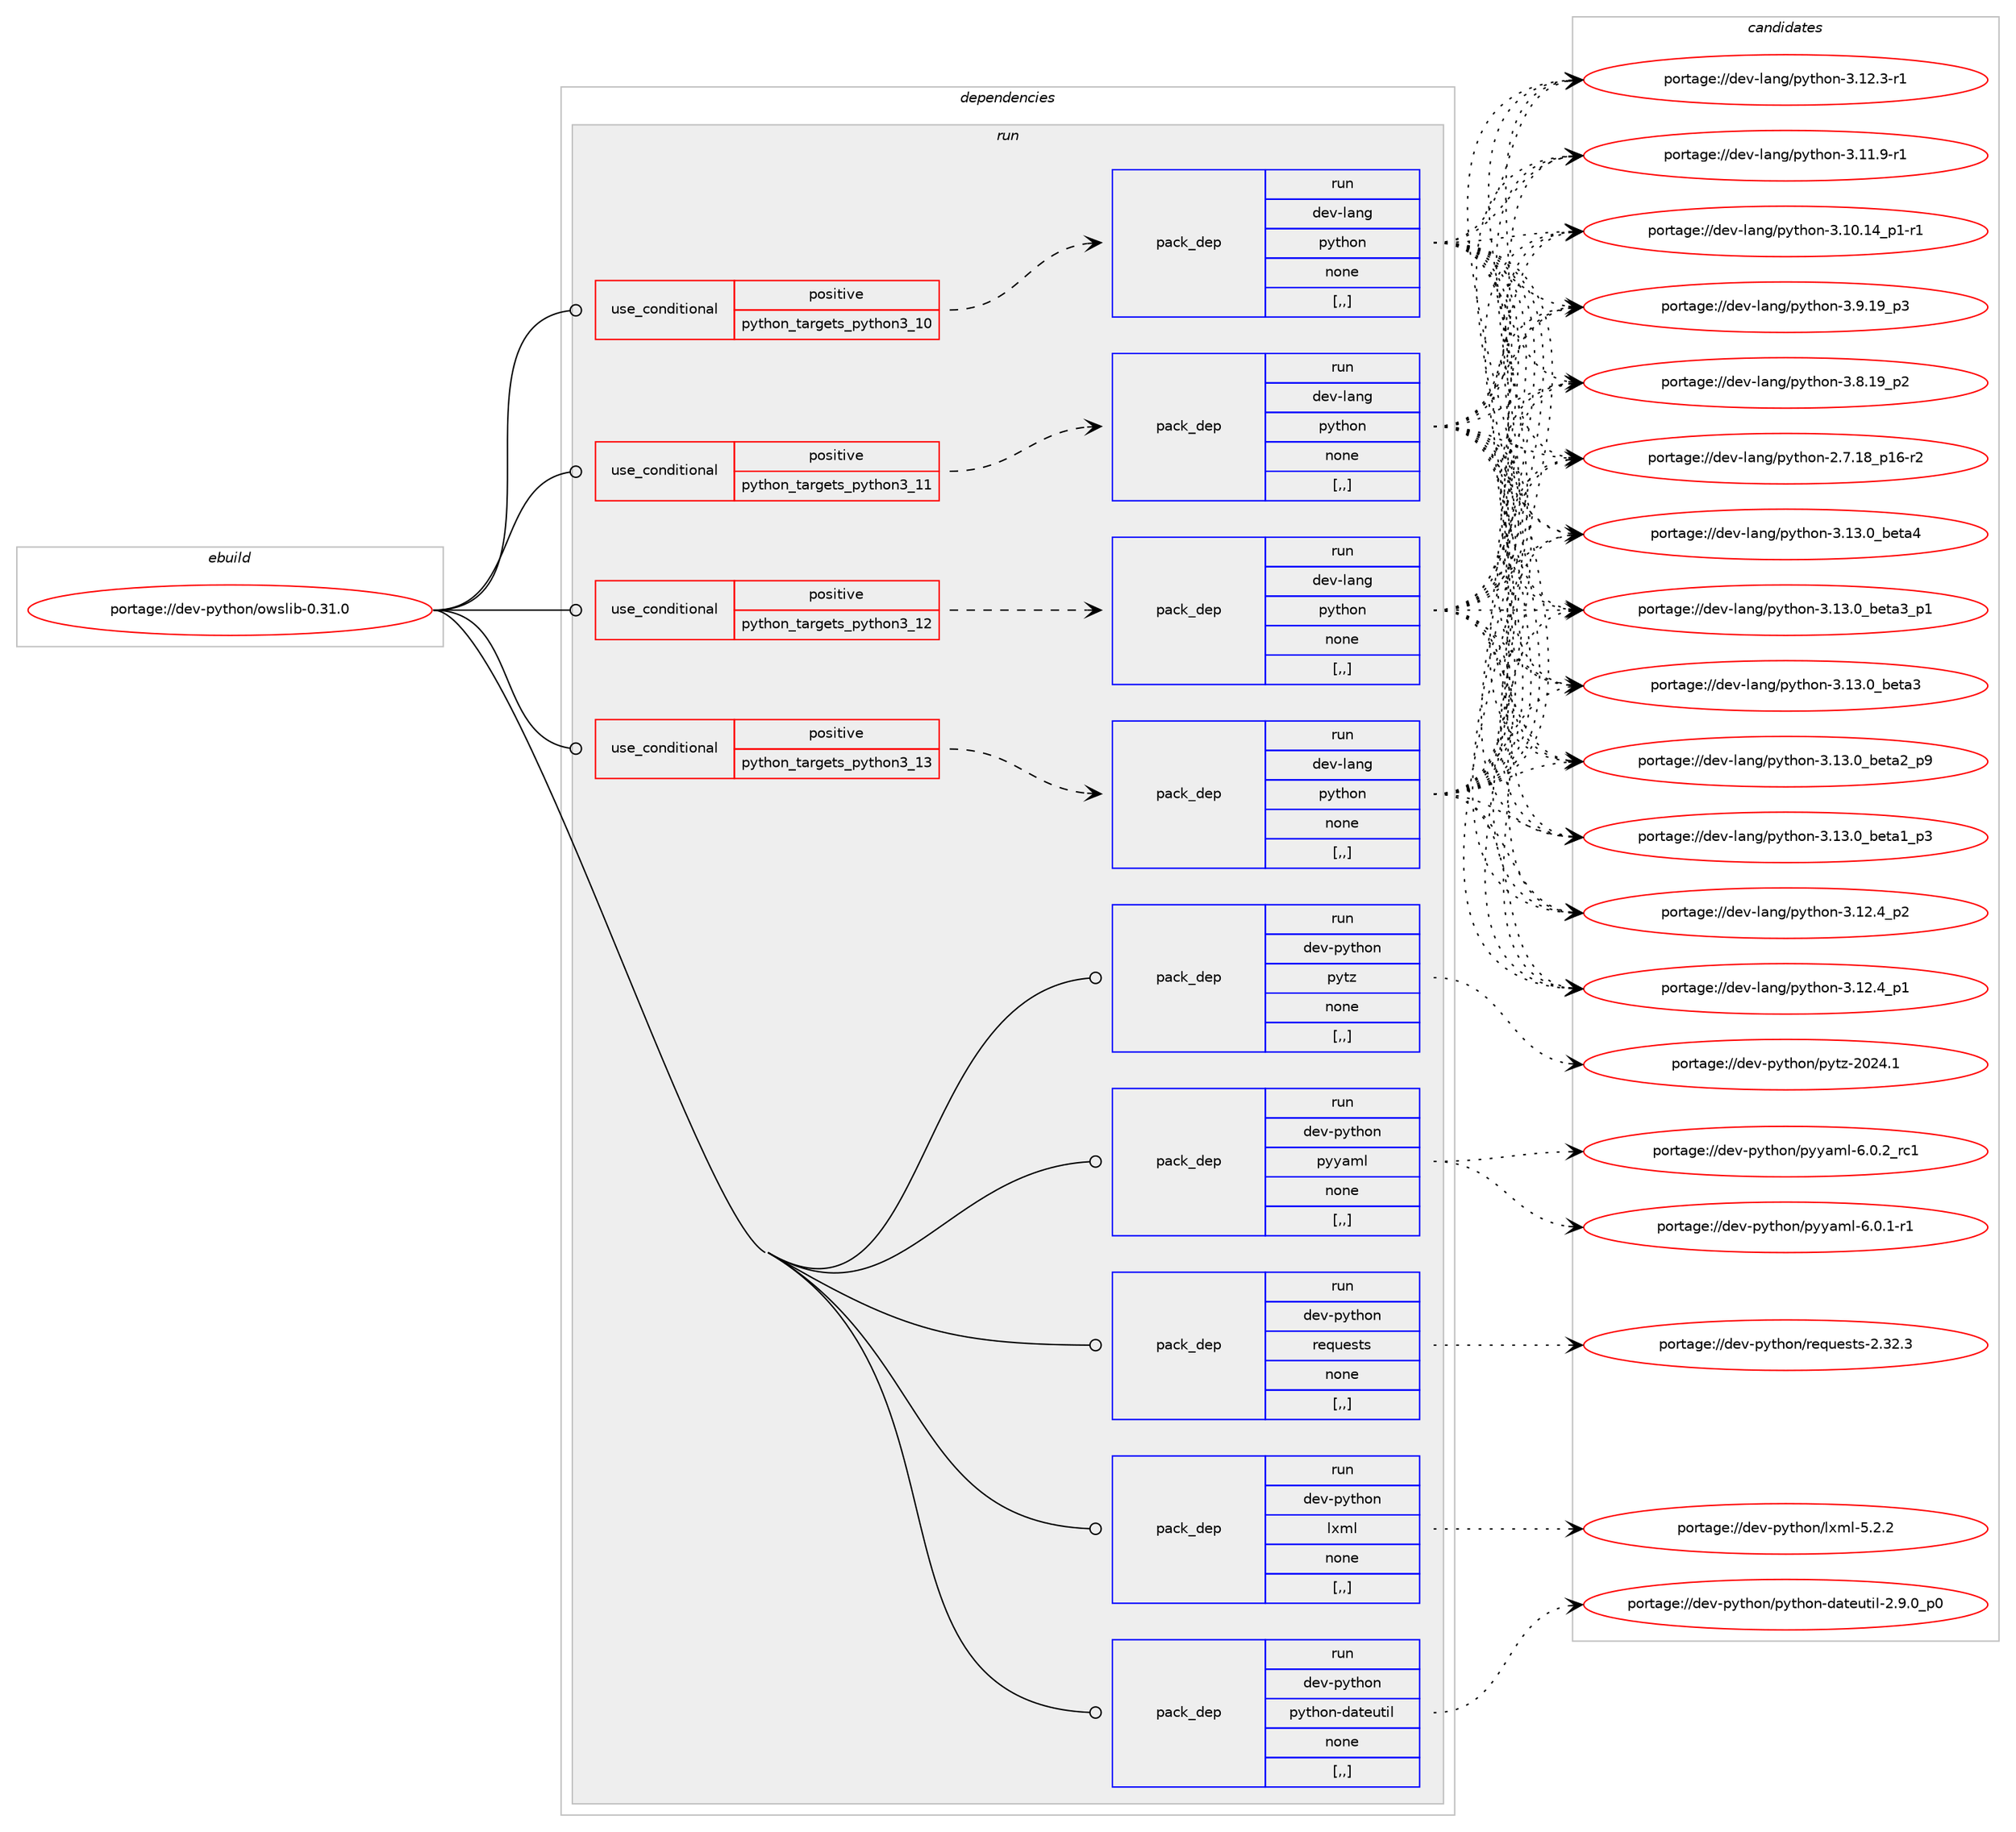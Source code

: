 digraph prolog {

# *************
# Graph options
# *************

newrank=true;
concentrate=true;
compound=true;
graph [rankdir=LR,fontname=Helvetica,fontsize=10,ranksep=1.5];#, ranksep=2.5, nodesep=0.2];
edge  [arrowhead=vee];
node  [fontname=Helvetica,fontsize=10];

# **********
# The ebuild
# **********

subgraph cluster_leftcol {
color=gray;
label=<<i>ebuild</i>>;
id [label="portage://dev-python/owslib-0.31.0", color=red, width=4, href="../dev-python/owslib-0.31.0.svg"];
}

# ****************
# The dependencies
# ****************

subgraph cluster_midcol {
color=gray;
label=<<i>dependencies</i>>;
subgraph cluster_compile {
fillcolor="#eeeeee";
style=filled;
label=<<i>compile</i>>;
}
subgraph cluster_compileandrun {
fillcolor="#eeeeee";
style=filled;
label=<<i>compile and run</i>>;
}
subgraph cluster_run {
fillcolor="#eeeeee";
style=filled;
label=<<i>run</i>>;
subgraph cond35609 {
dependency153439 [label=<<TABLE BORDER="0" CELLBORDER="1" CELLSPACING="0" CELLPADDING="4"><TR><TD ROWSPAN="3" CELLPADDING="10">use_conditional</TD></TR><TR><TD>positive</TD></TR><TR><TD>python_targets_python3_10</TD></TR></TABLE>>, shape=none, color=red];
subgraph pack116581 {
dependency153440 [label=<<TABLE BORDER="0" CELLBORDER="1" CELLSPACING="0" CELLPADDING="4" WIDTH="220"><TR><TD ROWSPAN="6" CELLPADDING="30">pack_dep</TD></TR><TR><TD WIDTH="110">run</TD></TR><TR><TD>dev-lang</TD></TR><TR><TD>python</TD></TR><TR><TD>none</TD></TR><TR><TD>[,,]</TD></TR></TABLE>>, shape=none, color=blue];
}
dependency153439:e -> dependency153440:w [weight=20,style="dashed",arrowhead="vee"];
}
id:e -> dependency153439:w [weight=20,style="solid",arrowhead="odot"];
subgraph cond35610 {
dependency153441 [label=<<TABLE BORDER="0" CELLBORDER="1" CELLSPACING="0" CELLPADDING="4"><TR><TD ROWSPAN="3" CELLPADDING="10">use_conditional</TD></TR><TR><TD>positive</TD></TR><TR><TD>python_targets_python3_11</TD></TR></TABLE>>, shape=none, color=red];
subgraph pack116582 {
dependency153442 [label=<<TABLE BORDER="0" CELLBORDER="1" CELLSPACING="0" CELLPADDING="4" WIDTH="220"><TR><TD ROWSPAN="6" CELLPADDING="30">pack_dep</TD></TR><TR><TD WIDTH="110">run</TD></TR><TR><TD>dev-lang</TD></TR><TR><TD>python</TD></TR><TR><TD>none</TD></TR><TR><TD>[,,]</TD></TR></TABLE>>, shape=none, color=blue];
}
dependency153441:e -> dependency153442:w [weight=20,style="dashed",arrowhead="vee"];
}
id:e -> dependency153441:w [weight=20,style="solid",arrowhead="odot"];
subgraph cond35611 {
dependency153443 [label=<<TABLE BORDER="0" CELLBORDER="1" CELLSPACING="0" CELLPADDING="4"><TR><TD ROWSPAN="3" CELLPADDING="10">use_conditional</TD></TR><TR><TD>positive</TD></TR><TR><TD>python_targets_python3_12</TD></TR></TABLE>>, shape=none, color=red];
subgraph pack116583 {
dependency153444 [label=<<TABLE BORDER="0" CELLBORDER="1" CELLSPACING="0" CELLPADDING="4" WIDTH="220"><TR><TD ROWSPAN="6" CELLPADDING="30">pack_dep</TD></TR><TR><TD WIDTH="110">run</TD></TR><TR><TD>dev-lang</TD></TR><TR><TD>python</TD></TR><TR><TD>none</TD></TR><TR><TD>[,,]</TD></TR></TABLE>>, shape=none, color=blue];
}
dependency153443:e -> dependency153444:w [weight=20,style="dashed",arrowhead="vee"];
}
id:e -> dependency153443:w [weight=20,style="solid",arrowhead="odot"];
subgraph cond35612 {
dependency153445 [label=<<TABLE BORDER="0" CELLBORDER="1" CELLSPACING="0" CELLPADDING="4"><TR><TD ROWSPAN="3" CELLPADDING="10">use_conditional</TD></TR><TR><TD>positive</TD></TR><TR><TD>python_targets_python3_13</TD></TR></TABLE>>, shape=none, color=red];
subgraph pack116584 {
dependency153446 [label=<<TABLE BORDER="0" CELLBORDER="1" CELLSPACING="0" CELLPADDING="4" WIDTH="220"><TR><TD ROWSPAN="6" CELLPADDING="30">pack_dep</TD></TR><TR><TD WIDTH="110">run</TD></TR><TR><TD>dev-lang</TD></TR><TR><TD>python</TD></TR><TR><TD>none</TD></TR><TR><TD>[,,]</TD></TR></TABLE>>, shape=none, color=blue];
}
dependency153445:e -> dependency153446:w [weight=20,style="dashed",arrowhead="vee"];
}
id:e -> dependency153445:w [weight=20,style="solid",arrowhead="odot"];
subgraph pack116585 {
dependency153447 [label=<<TABLE BORDER="0" CELLBORDER="1" CELLSPACING="0" CELLPADDING="4" WIDTH="220"><TR><TD ROWSPAN="6" CELLPADDING="30">pack_dep</TD></TR><TR><TD WIDTH="110">run</TD></TR><TR><TD>dev-python</TD></TR><TR><TD>lxml</TD></TR><TR><TD>none</TD></TR><TR><TD>[,,]</TD></TR></TABLE>>, shape=none, color=blue];
}
id:e -> dependency153447:w [weight=20,style="solid",arrowhead="odot"];
subgraph pack116586 {
dependency153448 [label=<<TABLE BORDER="0" CELLBORDER="1" CELLSPACING="0" CELLPADDING="4" WIDTH="220"><TR><TD ROWSPAN="6" CELLPADDING="30">pack_dep</TD></TR><TR><TD WIDTH="110">run</TD></TR><TR><TD>dev-python</TD></TR><TR><TD>python-dateutil</TD></TR><TR><TD>none</TD></TR><TR><TD>[,,]</TD></TR></TABLE>>, shape=none, color=blue];
}
id:e -> dependency153448:w [weight=20,style="solid",arrowhead="odot"];
subgraph pack116587 {
dependency153449 [label=<<TABLE BORDER="0" CELLBORDER="1" CELLSPACING="0" CELLPADDING="4" WIDTH="220"><TR><TD ROWSPAN="6" CELLPADDING="30">pack_dep</TD></TR><TR><TD WIDTH="110">run</TD></TR><TR><TD>dev-python</TD></TR><TR><TD>pytz</TD></TR><TR><TD>none</TD></TR><TR><TD>[,,]</TD></TR></TABLE>>, shape=none, color=blue];
}
id:e -> dependency153449:w [weight=20,style="solid",arrowhead="odot"];
subgraph pack116588 {
dependency153450 [label=<<TABLE BORDER="0" CELLBORDER="1" CELLSPACING="0" CELLPADDING="4" WIDTH="220"><TR><TD ROWSPAN="6" CELLPADDING="30">pack_dep</TD></TR><TR><TD WIDTH="110">run</TD></TR><TR><TD>dev-python</TD></TR><TR><TD>pyyaml</TD></TR><TR><TD>none</TD></TR><TR><TD>[,,]</TD></TR></TABLE>>, shape=none, color=blue];
}
id:e -> dependency153450:w [weight=20,style="solid",arrowhead="odot"];
subgraph pack116589 {
dependency153451 [label=<<TABLE BORDER="0" CELLBORDER="1" CELLSPACING="0" CELLPADDING="4" WIDTH="220"><TR><TD ROWSPAN="6" CELLPADDING="30">pack_dep</TD></TR><TR><TD WIDTH="110">run</TD></TR><TR><TD>dev-python</TD></TR><TR><TD>requests</TD></TR><TR><TD>none</TD></TR><TR><TD>[,,]</TD></TR></TABLE>>, shape=none, color=blue];
}
id:e -> dependency153451:w [weight=20,style="solid",arrowhead="odot"];
}
}

# **************
# The candidates
# **************

subgraph cluster_choices {
rank=same;
color=gray;
label=<<i>candidates</i>>;

subgraph choice116581 {
color=black;
nodesep=1;
choice1001011184510897110103471121211161041111104551464951464895981011169752 [label="portage://dev-lang/python-3.13.0_beta4", color=red, width=4,href="../dev-lang/python-3.13.0_beta4.svg"];
choice10010111845108971101034711212111610411111045514649514648959810111697519511249 [label="portage://dev-lang/python-3.13.0_beta3_p1", color=red, width=4,href="../dev-lang/python-3.13.0_beta3_p1.svg"];
choice1001011184510897110103471121211161041111104551464951464895981011169751 [label="portage://dev-lang/python-3.13.0_beta3", color=red, width=4,href="../dev-lang/python-3.13.0_beta3.svg"];
choice10010111845108971101034711212111610411111045514649514648959810111697509511257 [label="portage://dev-lang/python-3.13.0_beta2_p9", color=red, width=4,href="../dev-lang/python-3.13.0_beta2_p9.svg"];
choice10010111845108971101034711212111610411111045514649514648959810111697499511251 [label="portage://dev-lang/python-3.13.0_beta1_p3", color=red, width=4,href="../dev-lang/python-3.13.0_beta1_p3.svg"];
choice100101118451089711010347112121116104111110455146495046529511250 [label="portage://dev-lang/python-3.12.4_p2", color=red, width=4,href="../dev-lang/python-3.12.4_p2.svg"];
choice100101118451089711010347112121116104111110455146495046529511249 [label="portage://dev-lang/python-3.12.4_p1", color=red, width=4,href="../dev-lang/python-3.12.4_p1.svg"];
choice100101118451089711010347112121116104111110455146495046514511449 [label="portage://dev-lang/python-3.12.3-r1", color=red, width=4,href="../dev-lang/python-3.12.3-r1.svg"];
choice100101118451089711010347112121116104111110455146494946574511449 [label="portage://dev-lang/python-3.11.9-r1", color=red, width=4,href="../dev-lang/python-3.11.9-r1.svg"];
choice100101118451089711010347112121116104111110455146494846495295112494511449 [label="portage://dev-lang/python-3.10.14_p1-r1", color=red, width=4,href="../dev-lang/python-3.10.14_p1-r1.svg"];
choice100101118451089711010347112121116104111110455146574649579511251 [label="portage://dev-lang/python-3.9.19_p3", color=red, width=4,href="../dev-lang/python-3.9.19_p3.svg"];
choice100101118451089711010347112121116104111110455146564649579511250 [label="portage://dev-lang/python-3.8.19_p2", color=red, width=4,href="../dev-lang/python-3.8.19_p2.svg"];
choice100101118451089711010347112121116104111110455046554649569511249544511450 [label="portage://dev-lang/python-2.7.18_p16-r2", color=red, width=4,href="../dev-lang/python-2.7.18_p16-r2.svg"];
dependency153440:e -> choice1001011184510897110103471121211161041111104551464951464895981011169752:w [style=dotted,weight="100"];
dependency153440:e -> choice10010111845108971101034711212111610411111045514649514648959810111697519511249:w [style=dotted,weight="100"];
dependency153440:e -> choice1001011184510897110103471121211161041111104551464951464895981011169751:w [style=dotted,weight="100"];
dependency153440:e -> choice10010111845108971101034711212111610411111045514649514648959810111697509511257:w [style=dotted,weight="100"];
dependency153440:e -> choice10010111845108971101034711212111610411111045514649514648959810111697499511251:w [style=dotted,weight="100"];
dependency153440:e -> choice100101118451089711010347112121116104111110455146495046529511250:w [style=dotted,weight="100"];
dependency153440:e -> choice100101118451089711010347112121116104111110455146495046529511249:w [style=dotted,weight="100"];
dependency153440:e -> choice100101118451089711010347112121116104111110455146495046514511449:w [style=dotted,weight="100"];
dependency153440:e -> choice100101118451089711010347112121116104111110455146494946574511449:w [style=dotted,weight="100"];
dependency153440:e -> choice100101118451089711010347112121116104111110455146494846495295112494511449:w [style=dotted,weight="100"];
dependency153440:e -> choice100101118451089711010347112121116104111110455146574649579511251:w [style=dotted,weight="100"];
dependency153440:e -> choice100101118451089711010347112121116104111110455146564649579511250:w [style=dotted,weight="100"];
dependency153440:e -> choice100101118451089711010347112121116104111110455046554649569511249544511450:w [style=dotted,weight="100"];
}
subgraph choice116582 {
color=black;
nodesep=1;
choice1001011184510897110103471121211161041111104551464951464895981011169752 [label="portage://dev-lang/python-3.13.0_beta4", color=red, width=4,href="../dev-lang/python-3.13.0_beta4.svg"];
choice10010111845108971101034711212111610411111045514649514648959810111697519511249 [label="portage://dev-lang/python-3.13.0_beta3_p1", color=red, width=4,href="../dev-lang/python-3.13.0_beta3_p1.svg"];
choice1001011184510897110103471121211161041111104551464951464895981011169751 [label="portage://dev-lang/python-3.13.0_beta3", color=red, width=4,href="../dev-lang/python-3.13.0_beta3.svg"];
choice10010111845108971101034711212111610411111045514649514648959810111697509511257 [label="portage://dev-lang/python-3.13.0_beta2_p9", color=red, width=4,href="../dev-lang/python-3.13.0_beta2_p9.svg"];
choice10010111845108971101034711212111610411111045514649514648959810111697499511251 [label="portage://dev-lang/python-3.13.0_beta1_p3", color=red, width=4,href="../dev-lang/python-3.13.0_beta1_p3.svg"];
choice100101118451089711010347112121116104111110455146495046529511250 [label="portage://dev-lang/python-3.12.4_p2", color=red, width=4,href="../dev-lang/python-3.12.4_p2.svg"];
choice100101118451089711010347112121116104111110455146495046529511249 [label="portage://dev-lang/python-3.12.4_p1", color=red, width=4,href="../dev-lang/python-3.12.4_p1.svg"];
choice100101118451089711010347112121116104111110455146495046514511449 [label="portage://dev-lang/python-3.12.3-r1", color=red, width=4,href="../dev-lang/python-3.12.3-r1.svg"];
choice100101118451089711010347112121116104111110455146494946574511449 [label="portage://dev-lang/python-3.11.9-r1", color=red, width=4,href="../dev-lang/python-3.11.9-r1.svg"];
choice100101118451089711010347112121116104111110455146494846495295112494511449 [label="portage://dev-lang/python-3.10.14_p1-r1", color=red, width=4,href="../dev-lang/python-3.10.14_p1-r1.svg"];
choice100101118451089711010347112121116104111110455146574649579511251 [label="portage://dev-lang/python-3.9.19_p3", color=red, width=4,href="../dev-lang/python-3.9.19_p3.svg"];
choice100101118451089711010347112121116104111110455146564649579511250 [label="portage://dev-lang/python-3.8.19_p2", color=red, width=4,href="../dev-lang/python-3.8.19_p2.svg"];
choice100101118451089711010347112121116104111110455046554649569511249544511450 [label="portage://dev-lang/python-2.7.18_p16-r2", color=red, width=4,href="../dev-lang/python-2.7.18_p16-r2.svg"];
dependency153442:e -> choice1001011184510897110103471121211161041111104551464951464895981011169752:w [style=dotted,weight="100"];
dependency153442:e -> choice10010111845108971101034711212111610411111045514649514648959810111697519511249:w [style=dotted,weight="100"];
dependency153442:e -> choice1001011184510897110103471121211161041111104551464951464895981011169751:w [style=dotted,weight="100"];
dependency153442:e -> choice10010111845108971101034711212111610411111045514649514648959810111697509511257:w [style=dotted,weight="100"];
dependency153442:e -> choice10010111845108971101034711212111610411111045514649514648959810111697499511251:w [style=dotted,weight="100"];
dependency153442:e -> choice100101118451089711010347112121116104111110455146495046529511250:w [style=dotted,weight="100"];
dependency153442:e -> choice100101118451089711010347112121116104111110455146495046529511249:w [style=dotted,weight="100"];
dependency153442:e -> choice100101118451089711010347112121116104111110455146495046514511449:w [style=dotted,weight="100"];
dependency153442:e -> choice100101118451089711010347112121116104111110455146494946574511449:w [style=dotted,weight="100"];
dependency153442:e -> choice100101118451089711010347112121116104111110455146494846495295112494511449:w [style=dotted,weight="100"];
dependency153442:e -> choice100101118451089711010347112121116104111110455146574649579511251:w [style=dotted,weight="100"];
dependency153442:e -> choice100101118451089711010347112121116104111110455146564649579511250:w [style=dotted,weight="100"];
dependency153442:e -> choice100101118451089711010347112121116104111110455046554649569511249544511450:w [style=dotted,weight="100"];
}
subgraph choice116583 {
color=black;
nodesep=1;
choice1001011184510897110103471121211161041111104551464951464895981011169752 [label="portage://dev-lang/python-3.13.0_beta4", color=red, width=4,href="../dev-lang/python-3.13.0_beta4.svg"];
choice10010111845108971101034711212111610411111045514649514648959810111697519511249 [label="portage://dev-lang/python-3.13.0_beta3_p1", color=red, width=4,href="../dev-lang/python-3.13.0_beta3_p1.svg"];
choice1001011184510897110103471121211161041111104551464951464895981011169751 [label="portage://dev-lang/python-3.13.0_beta3", color=red, width=4,href="../dev-lang/python-3.13.0_beta3.svg"];
choice10010111845108971101034711212111610411111045514649514648959810111697509511257 [label="portage://dev-lang/python-3.13.0_beta2_p9", color=red, width=4,href="../dev-lang/python-3.13.0_beta2_p9.svg"];
choice10010111845108971101034711212111610411111045514649514648959810111697499511251 [label="portage://dev-lang/python-3.13.0_beta1_p3", color=red, width=4,href="../dev-lang/python-3.13.0_beta1_p3.svg"];
choice100101118451089711010347112121116104111110455146495046529511250 [label="portage://dev-lang/python-3.12.4_p2", color=red, width=4,href="../dev-lang/python-3.12.4_p2.svg"];
choice100101118451089711010347112121116104111110455146495046529511249 [label="portage://dev-lang/python-3.12.4_p1", color=red, width=4,href="../dev-lang/python-3.12.4_p1.svg"];
choice100101118451089711010347112121116104111110455146495046514511449 [label="portage://dev-lang/python-3.12.3-r1", color=red, width=4,href="../dev-lang/python-3.12.3-r1.svg"];
choice100101118451089711010347112121116104111110455146494946574511449 [label="portage://dev-lang/python-3.11.9-r1", color=red, width=4,href="../dev-lang/python-3.11.9-r1.svg"];
choice100101118451089711010347112121116104111110455146494846495295112494511449 [label="portage://dev-lang/python-3.10.14_p1-r1", color=red, width=4,href="../dev-lang/python-3.10.14_p1-r1.svg"];
choice100101118451089711010347112121116104111110455146574649579511251 [label="portage://dev-lang/python-3.9.19_p3", color=red, width=4,href="../dev-lang/python-3.9.19_p3.svg"];
choice100101118451089711010347112121116104111110455146564649579511250 [label="portage://dev-lang/python-3.8.19_p2", color=red, width=4,href="../dev-lang/python-3.8.19_p2.svg"];
choice100101118451089711010347112121116104111110455046554649569511249544511450 [label="portage://dev-lang/python-2.7.18_p16-r2", color=red, width=4,href="../dev-lang/python-2.7.18_p16-r2.svg"];
dependency153444:e -> choice1001011184510897110103471121211161041111104551464951464895981011169752:w [style=dotted,weight="100"];
dependency153444:e -> choice10010111845108971101034711212111610411111045514649514648959810111697519511249:w [style=dotted,weight="100"];
dependency153444:e -> choice1001011184510897110103471121211161041111104551464951464895981011169751:w [style=dotted,weight="100"];
dependency153444:e -> choice10010111845108971101034711212111610411111045514649514648959810111697509511257:w [style=dotted,weight="100"];
dependency153444:e -> choice10010111845108971101034711212111610411111045514649514648959810111697499511251:w [style=dotted,weight="100"];
dependency153444:e -> choice100101118451089711010347112121116104111110455146495046529511250:w [style=dotted,weight="100"];
dependency153444:e -> choice100101118451089711010347112121116104111110455146495046529511249:w [style=dotted,weight="100"];
dependency153444:e -> choice100101118451089711010347112121116104111110455146495046514511449:w [style=dotted,weight="100"];
dependency153444:e -> choice100101118451089711010347112121116104111110455146494946574511449:w [style=dotted,weight="100"];
dependency153444:e -> choice100101118451089711010347112121116104111110455146494846495295112494511449:w [style=dotted,weight="100"];
dependency153444:e -> choice100101118451089711010347112121116104111110455146574649579511251:w [style=dotted,weight="100"];
dependency153444:e -> choice100101118451089711010347112121116104111110455146564649579511250:w [style=dotted,weight="100"];
dependency153444:e -> choice100101118451089711010347112121116104111110455046554649569511249544511450:w [style=dotted,weight="100"];
}
subgraph choice116584 {
color=black;
nodesep=1;
choice1001011184510897110103471121211161041111104551464951464895981011169752 [label="portage://dev-lang/python-3.13.0_beta4", color=red, width=4,href="../dev-lang/python-3.13.0_beta4.svg"];
choice10010111845108971101034711212111610411111045514649514648959810111697519511249 [label="portage://dev-lang/python-3.13.0_beta3_p1", color=red, width=4,href="../dev-lang/python-3.13.0_beta3_p1.svg"];
choice1001011184510897110103471121211161041111104551464951464895981011169751 [label="portage://dev-lang/python-3.13.0_beta3", color=red, width=4,href="../dev-lang/python-3.13.0_beta3.svg"];
choice10010111845108971101034711212111610411111045514649514648959810111697509511257 [label="portage://dev-lang/python-3.13.0_beta2_p9", color=red, width=4,href="../dev-lang/python-3.13.0_beta2_p9.svg"];
choice10010111845108971101034711212111610411111045514649514648959810111697499511251 [label="portage://dev-lang/python-3.13.0_beta1_p3", color=red, width=4,href="../dev-lang/python-3.13.0_beta1_p3.svg"];
choice100101118451089711010347112121116104111110455146495046529511250 [label="portage://dev-lang/python-3.12.4_p2", color=red, width=4,href="../dev-lang/python-3.12.4_p2.svg"];
choice100101118451089711010347112121116104111110455146495046529511249 [label="portage://dev-lang/python-3.12.4_p1", color=red, width=4,href="../dev-lang/python-3.12.4_p1.svg"];
choice100101118451089711010347112121116104111110455146495046514511449 [label="portage://dev-lang/python-3.12.3-r1", color=red, width=4,href="../dev-lang/python-3.12.3-r1.svg"];
choice100101118451089711010347112121116104111110455146494946574511449 [label="portage://dev-lang/python-3.11.9-r1", color=red, width=4,href="../dev-lang/python-3.11.9-r1.svg"];
choice100101118451089711010347112121116104111110455146494846495295112494511449 [label="portage://dev-lang/python-3.10.14_p1-r1", color=red, width=4,href="../dev-lang/python-3.10.14_p1-r1.svg"];
choice100101118451089711010347112121116104111110455146574649579511251 [label="portage://dev-lang/python-3.9.19_p3", color=red, width=4,href="../dev-lang/python-3.9.19_p3.svg"];
choice100101118451089711010347112121116104111110455146564649579511250 [label="portage://dev-lang/python-3.8.19_p2", color=red, width=4,href="../dev-lang/python-3.8.19_p2.svg"];
choice100101118451089711010347112121116104111110455046554649569511249544511450 [label="portage://dev-lang/python-2.7.18_p16-r2", color=red, width=4,href="../dev-lang/python-2.7.18_p16-r2.svg"];
dependency153446:e -> choice1001011184510897110103471121211161041111104551464951464895981011169752:w [style=dotted,weight="100"];
dependency153446:e -> choice10010111845108971101034711212111610411111045514649514648959810111697519511249:w [style=dotted,weight="100"];
dependency153446:e -> choice1001011184510897110103471121211161041111104551464951464895981011169751:w [style=dotted,weight="100"];
dependency153446:e -> choice10010111845108971101034711212111610411111045514649514648959810111697509511257:w [style=dotted,weight="100"];
dependency153446:e -> choice10010111845108971101034711212111610411111045514649514648959810111697499511251:w [style=dotted,weight="100"];
dependency153446:e -> choice100101118451089711010347112121116104111110455146495046529511250:w [style=dotted,weight="100"];
dependency153446:e -> choice100101118451089711010347112121116104111110455146495046529511249:w [style=dotted,weight="100"];
dependency153446:e -> choice100101118451089711010347112121116104111110455146495046514511449:w [style=dotted,weight="100"];
dependency153446:e -> choice100101118451089711010347112121116104111110455146494946574511449:w [style=dotted,weight="100"];
dependency153446:e -> choice100101118451089711010347112121116104111110455146494846495295112494511449:w [style=dotted,weight="100"];
dependency153446:e -> choice100101118451089711010347112121116104111110455146574649579511251:w [style=dotted,weight="100"];
dependency153446:e -> choice100101118451089711010347112121116104111110455146564649579511250:w [style=dotted,weight="100"];
dependency153446:e -> choice100101118451089711010347112121116104111110455046554649569511249544511450:w [style=dotted,weight="100"];
}
subgraph choice116585 {
color=black;
nodesep=1;
choice1001011184511212111610411111047108120109108455346504650 [label="portage://dev-python/lxml-5.2.2", color=red, width=4,href="../dev-python/lxml-5.2.2.svg"];
dependency153447:e -> choice1001011184511212111610411111047108120109108455346504650:w [style=dotted,weight="100"];
}
subgraph choice116586 {
color=black;
nodesep=1;
choice100101118451121211161041111104711212111610411111045100971161011171161051084550465746489511248 [label="portage://dev-python/python-dateutil-2.9.0_p0", color=red, width=4,href="../dev-python/python-dateutil-2.9.0_p0.svg"];
dependency153448:e -> choice100101118451121211161041111104711212111610411111045100971161011171161051084550465746489511248:w [style=dotted,weight="100"];
}
subgraph choice116587 {
color=black;
nodesep=1;
choice100101118451121211161041111104711212111612245504850524649 [label="portage://dev-python/pytz-2024.1", color=red, width=4,href="../dev-python/pytz-2024.1.svg"];
dependency153449:e -> choice100101118451121211161041111104711212111612245504850524649:w [style=dotted,weight="100"];
}
subgraph choice116588 {
color=black;
nodesep=1;
choice100101118451121211161041111104711212112197109108455446484650951149949 [label="portage://dev-python/pyyaml-6.0.2_rc1", color=red, width=4,href="../dev-python/pyyaml-6.0.2_rc1.svg"];
choice1001011184511212111610411111047112121121971091084554464846494511449 [label="portage://dev-python/pyyaml-6.0.1-r1", color=red, width=4,href="../dev-python/pyyaml-6.0.1-r1.svg"];
dependency153450:e -> choice100101118451121211161041111104711212112197109108455446484650951149949:w [style=dotted,weight="100"];
dependency153450:e -> choice1001011184511212111610411111047112121121971091084554464846494511449:w [style=dotted,weight="100"];
}
subgraph choice116589 {
color=black;
nodesep=1;
choice100101118451121211161041111104711410111311710111511611545504651504651 [label="portage://dev-python/requests-2.32.3", color=red, width=4,href="../dev-python/requests-2.32.3.svg"];
dependency153451:e -> choice100101118451121211161041111104711410111311710111511611545504651504651:w [style=dotted,weight="100"];
}
}

}
